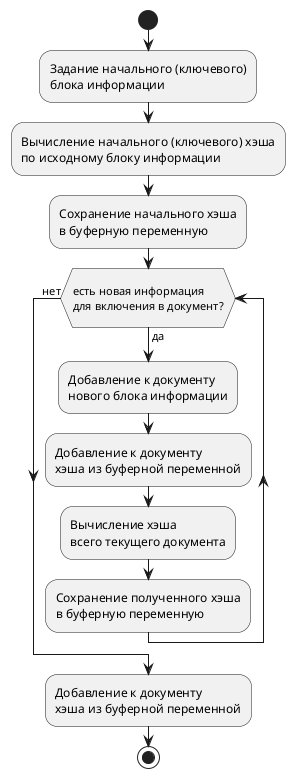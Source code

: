 @startuml
skinparam monochrome true
start

:Задание начального (ключевого)\nблока информации; 
:Вычисление начального (ключевого) хэша\nпо исходному блоку информации; 
:Сохранение начального хэша\nв буферную переменную; 

'repeat
while (\nесть новая информация\nдля включения в документ?\n) is (да)
  :Добавление к документу\nнового блока информации;
  :Добавление к документу\nхэша из буферной переменной;
  :Вычисление хэша\nвсего текущего документа;
  :Сохранение полученного хэша\nв буферную переменную; 
endwhile (нет)
'repeat while (пока есть допол)
:Добавление к документу\nхэша из буферной переменной;
stop


@enduml

